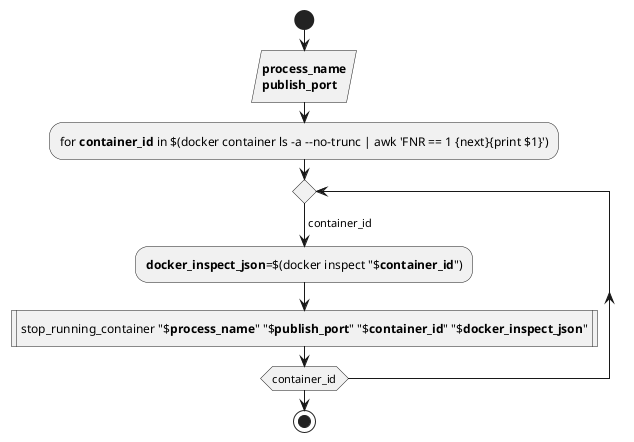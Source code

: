 @startuml stop_container
start
:**process_name**
**publish_port**/
:for **container_id** in $(docker container ls -a --no-trunc | awk 'FNR == 1 {next}{print $1}');
repeat
-> container_id;
    :**docker_inspect_json**=$(docker inspect "$**container_id**");
    :stop_running_container "$**process_name**" "$**publish_port**" "$**container_id**" "$**docker_inspect_json**"|
repeat while (container_id)
stop
@enduml